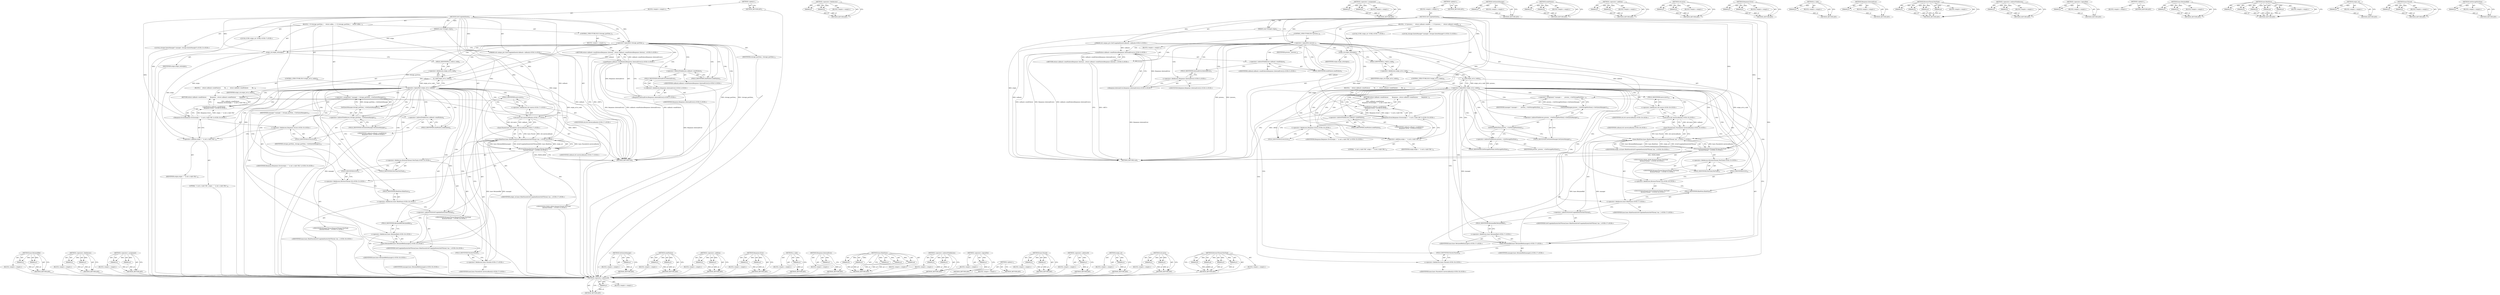 digraph "BrowserThread.PostTask" {
vulnerable_182 [label=<(METHOD,&lt;operator&gt;.addressOf)>];
vulnerable_183 [label=<(PARAM,p1)>];
vulnerable_184 [label=<(BLOCK,&lt;empty&gt;,&lt;empty&gt;)>];
vulnerable_185 [label=<(METHOD_RETURN,ANY)>];
vulnerable_131 [label=<(METHOD,&lt;operator&gt;.fieldAccess)>];
vulnerable_132 [label=<(PARAM,p1)>];
vulnerable_133 [label=<(PARAM,p2)>];
vulnerable_134 [label=<(BLOCK,&lt;empty&gt;,&lt;empty&gt;)>];
vulnerable_135 [label=<(METHOD_RETURN,ANY)>];
vulnerable_154 [label=<(METHOD,&lt;operator&gt;.assignment)>];
vulnerable_155 [label=<(PARAM,p1)>];
vulnerable_156 [label=<(PARAM,p2)>];
vulnerable_157 [label=<(BLOCK,&lt;empty&gt;,&lt;empty&gt;)>];
vulnerable_158 [label=<(METHOD_RETURN,ANY)>];
vulnerable_6 [label=<(METHOD,&lt;global&gt;)<SUB>1</SUB>>];
vulnerable_7 [label=<(BLOCK,&lt;empty&gt;,&lt;empty&gt;)<SUB>1</SUB>>];
vulnerable_8 [label=<(METHOD,GetUsageAndQuota)<SUB>1</SUB>>];
vulnerable_9 [label=<(PARAM,const String&amp; origin)<SUB>2</SUB>>];
vulnerable_10 [label="<(PARAM,std::unique_ptr&lt;GetUsageAndQuotaCallback&gt; callback)<SUB>3</SUB>>"];
vulnerable_11 [label=<(BLOCK,{
  if (!process_)
     return callback-&gt;sendFa...,{
  if (!process_)
     return callback-&gt;sendFa...)<SUB>3</SUB>>];
vulnerable_12 [label=<(CONTROL_STRUCTURE,IF,if (!process_))<SUB>4</SUB>>];
vulnerable_13 [label=<(&lt;operator&gt;.logicalNot,!process_)<SUB>4</SUB>>];
vulnerable_14 [label=<(IDENTIFIER,process_,!process_)<SUB>4</SUB>>];
vulnerable_15 [label=<(BLOCK,&lt;empty&gt;,&lt;empty&gt;)<SUB>5</SUB>>];
vulnerable_16 [label="<(RETURN,return callback-&gt;sendFailure(Response::Internal...,return callback-&gt;sendFailure(Response::Internal...)<SUB>5</SUB>>"];
vulnerable_17 [label="<(sendFailure,callback-&gt;sendFailure(Response::InternalError()))<SUB>5</SUB>>"];
vulnerable_18 [label=<(&lt;operator&gt;.indirectFieldAccess,callback-&gt;sendFailure)<SUB>5</SUB>>];
vulnerable_19 [label="<(IDENTIFIER,callback,callback-&gt;sendFailure(Response::InternalError()))<SUB>5</SUB>>"];
vulnerable_20 [label=<(FIELD_IDENTIFIER,sendFailure,sendFailure)<SUB>5</SUB>>];
vulnerable_21 [label="<(Response.InternalError,Response::InternalError())<SUB>5</SUB>>"];
vulnerable_22 [label="<(&lt;operator&gt;.fieldAccess,Response::InternalError)<SUB>5</SUB>>"];
vulnerable_23 [label="<(IDENTIFIER,Response,Response::InternalError())<SUB>5</SUB>>"];
vulnerable_24 [label=<(FIELD_IDENTIFIER,InternalError,InternalError)<SUB>5</SUB>>];
vulnerable_25 [label="<(LOCAL,GURL origin_url: GURL)<SUB>7</SUB>>"];
vulnerable_26 [label=<(origin_url,origin_url(origin))<SUB>7</SUB>>];
vulnerable_27 [label=<(IDENTIFIER,origin,origin_url(origin))<SUB>7</SUB>>];
vulnerable_28 [label=<(CONTROL_STRUCTURE,IF,if (!origin_url.is_valid()))<SUB>8</SUB>>];
vulnerable_29 [label=<(&lt;operator&gt;.logicalNot,!origin_url.is_valid())<SUB>8</SUB>>];
vulnerable_30 [label=<(is_valid,origin_url.is_valid())<SUB>8</SUB>>];
vulnerable_31 [label=<(&lt;operator&gt;.fieldAccess,origin_url.is_valid)<SUB>8</SUB>>];
vulnerable_32 [label=<(IDENTIFIER,origin_url,origin_url.is_valid())<SUB>8</SUB>>];
vulnerable_33 [label=<(FIELD_IDENTIFIER,is_valid,is_valid)<SUB>8</SUB>>];
vulnerable_34 [label=<(BLOCK,{
    return callback-&gt;sendFailure(
         Re...,{
    return callback-&gt;sendFailure(
         Re...)<SUB>8</SUB>>];
vulnerable_35 [label=<(RETURN,return callback-&gt;sendFailure(
         Response...,return callback-&gt;sendFailure(
         Response...)<SUB>9</SUB>>];
vulnerable_36 [label="<(sendFailure,callback-&gt;sendFailure(
         Response::Error...)<SUB>9</SUB>>"];
vulnerable_37 [label=<(&lt;operator&gt;.indirectFieldAccess,callback-&gt;sendFailure)<SUB>9</SUB>>];
vulnerable_38 [label="<(IDENTIFIER,callback,callback-&gt;sendFailure(
         Response::Error...)<SUB>9</SUB>>"];
vulnerable_39 [label=<(FIELD_IDENTIFIER,sendFailure,sendFailure)<SUB>9</SUB>>];
vulnerable_40 [label="<(Response.Error,Response::Error(origin + &quot; is not a valid URL&quot;))<SUB>10</SUB>>"];
vulnerable_41 [label="<(&lt;operator&gt;.fieldAccess,Response::Error)<SUB>10</SUB>>"];
vulnerable_42 [label="<(IDENTIFIER,Response,Response::Error(origin + &quot; is not a valid URL&quot;))<SUB>10</SUB>>"];
vulnerable_43 [label=<(FIELD_IDENTIFIER,Error,Error)<SUB>10</SUB>>];
vulnerable_44 [label=<(&lt;operator&gt;.addition,origin + &quot; is not a valid URL&quot;)<SUB>10</SUB>>];
vulnerable_45 [label=<(IDENTIFIER,origin,origin + &quot; is not a valid URL&quot;)<SUB>10</SUB>>];
vulnerable_46 [label=<(LITERAL,&quot; is not a valid URL&quot;,origin + &quot; is not a valid URL&quot;)<SUB>10</SUB>>];
vulnerable_47 [label="<(LOCAL,storage.QuotaManager* manager: storage.QuotaManager*)<SUB>13</SUB>>"];
vulnerable_48 [label=<(&lt;operator&gt;.assignment,* manager =
      process_-&gt;GetStoragePartition...)<SUB>13</SUB>>];
vulnerable_49 [label=<(IDENTIFIER,manager,* manager =
      process_-&gt;GetStoragePartition...)<SUB>13</SUB>>];
vulnerable_50 [label=<(GetQuotaManager,process_-&gt;GetStoragePartition()-&gt;GetQuotaManager())<SUB>14</SUB>>];
vulnerable_51 [label=<(&lt;operator&gt;.indirectFieldAccess,process_-&gt;GetStoragePartition()-&gt;GetQuotaManager)<SUB>14</SUB>>];
vulnerable_52 [label=<(GetStoragePartition,process_-&gt;GetStoragePartition())<SUB>14</SUB>>];
vulnerable_53 [label=<(&lt;operator&gt;.indirectFieldAccess,process_-&gt;GetStoragePartition)<SUB>14</SUB>>];
vulnerable_54 [label=<(IDENTIFIER,process_,process_-&gt;GetStoragePartition())<SUB>14</SUB>>];
vulnerable_55 [label=<(FIELD_IDENTIFIER,GetStoragePartition,GetStoragePartition)<SUB>14</SUB>>];
vulnerable_56 [label=<(FIELD_IDENTIFIER,GetQuotaManager,GetQuotaManager)<SUB>14</SUB>>];
vulnerable_57 [label="<(BrowserThread.PostTask,BrowserThread::PostTask(
       BrowserThread::...)<SUB>15</SUB>>"];
vulnerable_58 [label="<(&lt;operator&gt;.fieldAccess,BrowserThread::PostTask)<SUB>15</SUB>>"];
vulnerable_59 [label="<(IDENTIFIER,BrowserThread,BrowserThread::PostTask(
       BrowserThread::...)<SUB>15</SUB>>"];
vulnerable_60 [label=<(FIELD_IDENTIFIER,PostTask,PostTask)<SUB>15</SUB>>];
vulnerable_61 [label="<(&lt;operator&gt;.fieldAccess,BrowserThread::IO)<SUB>16</SUB>>"];
vulnerable_62 [label="<(IDENTIFIER,BrowserThread,BrowserThread::PostTask(
       BrowserThread::...)<SUB>16</SUB>>"];
vulnerable_63 [label=<(FIELD_IDENTIFIER,IO,IO)<SUB>16</SUB>>];
vulnerable_64 [label="<(IDENTIFIER,FROM_HERE,BrowserThread::PostTask(
       BrowserThread::...)<SUB>16</SUB>>"];
vulnerable_65 [label="<(base.BindOnce,base::BindOnce(&amp;GetUsageAndQuotaOnIOThread, bas...)<SUB>17</SUB>>"];
vulnerable_66 [label="<(&lt;operator&gt;.fieldAccess,base::BindOnce)<SUB>17</SUB>>"];
vulnerable_67 [label="<(IDENTIFIER,base,base::BindOnce(&amp;GetUsageAndQuotaOnIOThread, bas...)<SUB>17</SUB>>"];
vulnerable_68 [label=<(FIELD_IDENTIFIER,BindOnce,BindOnce)<SUB>17</SUB>>];
vulnerable_69 [label=<(&lt;operator&gt;.addressOf,&amp;GetUsageAndQuotaOnIOThread)<SUB>17</SUB>>];
vulnerable_70 [label="<(IDENTIFIER,GetUsageAndQuotaOnIOThread,base::BindOnce(&amp;GetUsageAndQuotaOnIOThread, bas...)<SUB>17</SUB>>"];
vulnerable_71 [label="<(base.RetainedRef,base::RetainedRef(manager))<SUB>17</SUB>>"];
vulnerable_72 [label="<(&lt;operator&gt;.fieldAccess,base::RetainedRef)<SUB>17</SUB>>"];
vulnerable_73 [label="<(IDENTIFIER,base,base::RetainedRef(manager))<SUB>17</SUB>>"];
vulnerable_74 [label=<(FIELD_IDENTIFIER,RetainedRef,RetainedRef)<SUB>17</SUB>>];
vulnerable_75 [label="<(IDENTIFIER,manager,base::RetainedRef(manager))<SUB>17</SUB>>"];
vulnerable_76 [label="<(IDENTIFIER,origin_url,base::BindOnce(&amp;GetUsageAndQuotaOnIOThread, bas...)<SUB>18</SUB>>"];
vulnerable_77 [label="<(base.Passed,base::Passed(std::move(callback)))<SUB>18</SUB>>"];
vulnerable_78 [label="<(&lt;operator&gt;.fieldAccess,base::Passed)<SUB>18</SUB>>"];
vulnerable_79 [label="<(IDENTIFIER,base,base::Passed(std::move(callback)))<SUB>18</SUB>>"];
vulnerable_80 [label=<(FIELD_IDENTIFIER,Passed,Passed)<SUB>18</SUB>>];
vulnerable_81 [label="<(std.move,std::move(callback))<SUB>18</SUB>>"];
vulnerable_82 [label="<(&lt;operator&gt;.fieldAccess,std::move)<SUB>18</SUB>>"];
vulnerable_83 [label="<(IDENTIFIER,std,std::move(callback))<SUB>18</SUB>>"];
vulnerable_84 [label=<(FIELD_IDENTIFIER,move,move)<SUB>18</SUB>>];
vulnerable_85 [label="<(IDENTIFIER,callback,std::move(callback))<SUB>18</SUB>>"];
vulnerable_86 [label=<(METHOD_RETURN,void)<SUB>1</SUB>>];
vulnerable_88 [label=<(METHOD_RETURN,ANY)<SUB>1</SUB>>];
vulnerable_159 [label=<(METHOD,GetQuotaManager)>];
vulnerable_160 [label=<(PARAM,p1)>];
vulnerable_161 [label=<(BLOCK,&lt;empty&gt;,&lt;empty&gt;)>];
vulnerable_162 [label=<(METHOD_RETURN,ANY)>];
vulnerable_117 [label=<(METHOD,sendFailure)>];
vulnerable_118 [label=<(PARAM,p1)>];
vulnerable_119 [label=<(PARAM,p2)>];
vulnerable_120 [label=<(BLOCK,&lt;empty&gt;,&lt;empty&gt;)>];
vulnerable_121 [label=<(METHOD_RETURN,ANY)>];
vulnerable_149 [label=<(METHOD,&lt;operator&gt;.addition)>];
vulnerable_150 [label=<(PARAM,p1)>];
vulnerable_151 [label=<(PARAM,p2)>];
vulnerable_152 [label=<(BLOCK,&lt;empty&gt;,&lt;empty&gt;)>];
vulnerable_153 [label=<(METHOD_RETURN,ANY)>];
vulnerable_196 [label=<(METHOD,std.move)>];
vulnerable_197 [label=<(PARAM,p1)>];
vulnerable_198 [label=<(PARAM,p2)>];
vulnerable_199 [label=<(BLOCK,&lt;empty&gt;,&lt;empty&gt;)>];
vulnerable_200 [label=<(METHOD_RETURN,ANY)>];
vulnerable_144 [label=<(METHOD,Response.Error)>];
vulnerable_145 [label=<(PARAM,p1)>];
vulnerable_146 [label=<(PARAM,p2)>];
vulnerable_147 [label=<(BLOCK,&lt;empty&gt;,&lt;empty&gt;)>];
vulnerable_148 [label=<(METHOD_RETURN,ANY)>];
vulnerable_140 [label=<(METHOD,is_valid)>];
vulnerable_141 [label=<(PARAM,p1)>];
vulnerable_142 [label=<(BLOCK,&lt;empty&gt;,&lt;empty&gt;)>];
vulnerable_143 [label=<(METHOD_RETURN,ANY)>];
vulnerable_127 [label=<(METHOD,Response.InternalError)>];
vulnerable_128 [label=<(PARAM,p1)>];
vulnerable_129 [label=<(BLOCK,&lt;empty&gt;,&lt;empty&gt;)>];
vulnerable_130 [label=<(METHOD_RETURN,ANY)>];
vulnerable_167 [label=<(METHOD,BrowserThread.PostTask)>];
vulnerable_168 [label=<(PARAM,p1)>];
vulnerable_169 [label=<(PARAM,p2)>];
vulnerable_170 [label=<(PARAM,p3)>];
vulnerable_171 [label=<(PARAM,p4)>];
vulnerable_172 [label=<(BLOCK,&lt;empty&gt;,&lt;empty&gt;)>];
vulnerable_173 [label=<(METHOD_RETURN,ANY)>];
vulnerable_122 [label=<(METHOD,&lt;operator&gt;.indirectFieldAccess)>];
vulnerable_123 [label=<(PARAM,p1)>];
vulnerable_124 [label=<(PARAM,p2)>];
vulnerable_125 [label=<(BLOCK,&lt;empty&gt;,&lt;empty&gt;)>];
vulnerable_126 [label=<(METHOD_RETURN,ANY)>];
vulnerable_113 [label=<(METHOD,&lt;operator&gt;.logicalNot)>];
vulnerable_114 [label=<(PARAM,p1)>];
vulnerable_115 [label=<(BLOCK,&lt;empty&gt;,&lt;empty&gt;)>];
vulnerable_116 [label=<(METHOD_RETURN,ANY)>];
vulnerable_107 [label=<(METHOD,&lt;global&gt;)<SUB>1</SUB>>];
vulnerable_108 [label=<(BLOCK,&lt;empty&gt;,&lt;empty&gt;)>];
vulnerable_109 [label=<(METHOD_RETURN,ANY)>];
vulnerable_186 [label=<(METHOD,base.RetainedRef)>];
vulnerable_187 [label=<(PARAM,p1)>];
vulnerable_188 [label=<(PARAM,p2)>];
vulnerable_189 [label=<(BLOCK,&lt;empty&gt;,&lt;empty&gt;)>];
vulnerable_190 [label=<(METHOD_RETURN,ANY)>];
vulnerable_174 [label=<(METHOD,base.BindOnce)>];
vulnerable_175 [label=<(PARAM,p1)>];
vulnerable_176 [label=<(PARAM,p2)>];
vulnerable_177 [label=<(PARAM,p3)>];
vulnerable_178 [label=<(PARAM,p4)>];
vulnerable_179 [label=<(PARAM,p5)>];
vulnerable_180 [label=<(BLOCK,&lt;empty&gt;,&lt;empty&gt;)>];
vulnerable_181 [label=<(METHOD_RETURN,ANY)>];
vulnerable_136 [label=<(METHOD,origin_url)>];
vulnerable_137 [label=<(PARAM,p1)>];
vulnerable_138 [label=<(BLOCK,&lt;empty&gt;,&lt;empty&gt;)>];
vulnerable_139 [label=<(METHOD_RETURN,ANY)>];
vulnerable_191 [label=<(METHOD,base.Passed)>];
vulnerable_192 [label=<(PARAM,p1)>];
vulnerable_193 [label=<(PARAM,p2)>];
vulnerable_194 [label=<(BLOCK,&lt;empty&gt;,&lt;empty&gt;)>];
vulnerable_195 [label=<(METHOD_RETURN,ANY)>];
vulnerable_163 [label=<(METHOD,GetStoragePartition)>];
vulnerable_164 [label=<(PARAM,p1)>];
vulnerable_165 [label=<(BLOCK,&lt;empty&gt;,&lt;empty&gt;)>];
vulnerable_166 [label=<(METHOD_RETURN,ANY)>];
fixed_179 [label=<(METHOD,base.RetainedRef)>];
fixed_180 [label=<(PARAM,p1)>];
fixed_181 [label=<(PARAM,p2)>];
fixed_182 [label=<(BLOCK,&lt;empty&gt;,&lt;empty&gt;)>];
fixed_183 [label=<(METHOD_RETURN,ANY)>];
fixed_128 [label=<(METHOD,&lt;operator&gt;.fieldAccess)>];
fixed_129 [label=<(PARAM,p1)>];
fixed_130 [label=<(PARAM,p2)>];
fixed_131 [label=<(BLOCK,&lt;empty&gt;,&lt;empty&gt;)>];
fixed_132 [label=<(METHOD_RETURN,ANY)>];
fixed_151 [label=<(METHOD,&lt;operator&gt;.assignment)>];
fixed_152 [label=<(PARAM,p1)>];
fixed_153 [label=<(PARAM,p2)>];
fixed_154 [label=<(BLOCK,&lt;empty&gt;,&lt;empty&gt;)>];
fixed_155 [label=<(METHOD_RETURN,ANY)>];
fixed_6 [label=<(METHOD,&lt;global&gt;)<SUB>1</SUB>>];
fixed_7 [label=<(BLOCK,&lt;empty&gt;,&lt;empty&gt;)<SUB>1</SUB>>];
fixed_8 [label=<(METHOD,GetUsageAndQuota)<SUB>1</SUB>>];
fixed_9 [label=<(PARAM,const String&amp; origin)<SUB>2</SUB>>];
fixed_10 [label="<(PARAM,std::unique_ptr&lt;GetUsageAndQuotaCallback&gt; callback)<SUB>3</SUB>>"];
fixed_11 [label=<(BLOCK,{
  if (!storage_partition_)
     return callba...,{
  if (!storage_partition_)
     return callba...)<SUB>3</SUB>>];
fixed_12 [label=<(CONTROL_STRUCTURE,IF,if (!storage_partition_))<SUB>4</SUB>>];
fixed_13 [label=<(&lt;operator&gt;.logicalNot,!storage_partition_)<SUB>4</SUB>>];
fixed_14 [label=<(IDENTIFIER,storage_partition_,!storage_partition_)<SUB>4</SUB>>];
fixed_15 [label=<(BLOCK,&lt;empty&gt;,&lt;empty&gt;)<SUB>5</SUB>>];
fixed_16 [label="<(RETURN,return callback-&gt;sendFailure(Response::Internal...,return callback-&gt;sendFailure(Response::Internal...)<SUB>5</SUB>>"];
fixed_17 [label="<(sendFailure,callback-&gt;sendFailure(Response::InternalError()))<SUB>5</SUB>>"];
fixed_18 [label=<(&lt;operator&gt;.indirectFieldAccess,callback-&gt;sendFailure)<SUB>5</SUB>>];
fixed_19 [label="<(IDENTIFIER,callback,callback-&gt;sendFailure(Response::InternalError()))<SUB>5</SUB>>"];
fixed_20 [label=<(FIELD_IDENTIFIER,sendFailure,sendFailure)<SUB>5</SUB>>];
fixed_21 [label="<(Response.InternalError,Response::InternalError())<SUB>5</SUB>>"];
fixed_22 [label="<(&lt;operator&gt;.fieldAccess,Response::InternalError)<SUB>5</SUB>>"];
fixed_23 [label="<(IDENTIFIER,Response,Response::InternalError())<SUB>5</SUB>>"];
fixed_24 [label=<(FIELD_IDENTIFIER,InternalError,InternalError)<SUB>5</SUB>>];
fixed_25 [label="<(LOCAL,GURL origin_url: GURL)<SUB>7</SUB>>"];
fixed_26 [label=<(origin_url,origin_url(origin))<SUB>7</SUB>>];
fixed_27 [label=<(IDENTIFIER,origin,origin_url(origin))<SUB>7</SUB>>];
fixed_28 [label=<(CONTROL_STRUCTURE,IF,if (!origin_url.is_valid()))<SUB>8</SUB>>];
fixed_29 [label=<(&lt;operator&gt;.logicalNot,!origin_url.is_valid())<SUB>8</SUB>>];
fixed_30 [label=<(is_valid,origin_url.is_valid())<SUB>8</SUB>>];
fixed_31 [label=<(&lt;operator&gt;.fieldAccess,origin_url.is_valid)<SUB>8</SUB>>];
fixed_32 [label=<(IDENTIFIER,origin_url,origin_url.is_valid())<SUB>8</SUB>>];
fixed_33 [label=<(FIELD_IDENTIFIER,is_valid,is_valid)<SUB>8</SUB>>];
fixed_34 [label=<(BLOCK,{
    return callback-&gt;sendFailure(
         Re...,{
    return callback-&gt;sendFailure(
         Re...)<SUB>8</SUB>>];
fixed_35 [label=<(RETURN,return callback-&gt;sendFailure(
         Response...,return callback-&gt;sendFailure(
         Response...)<SUB>9</SUB>>];
fixed_36 [label="<(sendFailure,callback-&gt;sendFailure(
         Response::Error...)<SUB>9</SUB>>"];
fixed_37 [label=<(&lt;operator&gt;.indirectFieldAccess,callback-&gt;sendFailure)<SUB>9</SUB>>];
fixed_38 [label="<(IDENTIFIER,callback,callback-&gt;sendFailure(
         Response::Error...)<SUB>9</SUB>>"];
fixed_39 [label=<(FIELD_IDENTIFIER,sendFailure,sendFailure)<SUB>9</SUB>>];
fixed_40 [label="<(Response.Error,Response::Error(origin + &quot; is not a valid URL&quot;))<SUB>10</SUB>>"];
fixed_41 [label="<(&lt;operator&gt;.fieldAccess,Response::Error)<SUB>10</SUB>>"];
fixed_42 [label="<(IDENTIFIER,Response,Response::Error(origin + &quot; is not a valid URL&quot;))<SUB>10</SUB>>"];
fixed_43 [label=<(FIELD_IDENTIFIER,Error,Error)<SUB>10</SUB>>];
fixed_44 [label=<(&lt;operator&gt;.addition,origin + &quot; is not a valid URL&quot;)<SUB>10</SUB>>];
fixed_45 [label=<(IDENTIFIER,origin,origin + &quot; is not a valid URL&quot;)<SUB>10</SUB>>];
fixed_46 [label=<(LITERAL,&quot; is not a valid URL&quot;,origin + &quot; is not a valid URL&quot;)<SUB>10</SUB>>];
fixed_47 [label="<(LOCAL,storage.QuotaManager* manager: storage.QuotaManager*)<SUB>13</SUB>>"];
fixed_48 [label=<(&lt;operator&gt;.assignment,* manager = storage_partition_-&gt;GetQuotaManager())<SUB>13</SUB>>];
fixed_49 [label=<(IDENTIFIER,manager,* manager = storage_partition_-&gt;GetQuotaManager())<SUB>13</SUB>>];
fixed_50 [label=<(GetQuotaManager,storage_partition_-&gt;GetQuotaManager())<SUB>13</SUB>>];
fixed_51 [label=<(&lt;operator&gt;.indirectFieldAccess,storage_partition_-&gt;GetQuotaManager)<SUB>13</SUB>>];
fixed_52 [label=<(IDENTIFIER,storage_partition_,storage_partition_-&gt;GetQuotaManager())<SUB>13</SUB>>];
fixed_53 [label=<(FIELD_IDENTIFIER,GetQuotaManager,GetQuotaManager)<SUB>13</SUB>>];
fixed_54 [label="<(BrowserThread.PostTask,BrowserThread::PostTask(
       BrowserThread::...)<SUB>14</SUB>>"];
fixed_55 [label="<(&lt;operator&gt;.fieldAccess,BrowserThread::PostTask)<SUB>14</SUB>>"];
fixed_56 [label="<(IDENTIFIER,BrowserThread,BrowserThread::PostTask(
       BrowserThread::...)<SUB>14</SUB>>"];
fixed_57 [label=<(FIELD_IDENTIFIER,PostTask,PostTask)<SUB>14</SUB>>];
fixed_58 [label="<(&lt;operator&gt;.fieldAccess,BrowserThread::IO)<SUB>15</SUB>>"];
fixed_59 [label="<(IDENTIFIER,BrowserThread,BrowserThread::PostTask(
       BrowserThread::...)<SUB>15</SUB>>"];
fixed_60 [label=<(FIELD_IDENTIFIER,IO,IO)<SUB>15</SUB>>];
fixed_61 [label="<(IDENTIFIER,FROM_HERE,BrowserThread::PostTask(
       BrowserThread::...)<SUB>15</SUB>>"];
fixed_62 [label="<(base.BindOnce,base::BindOnce(&amp;GetUsageAndQuotaOnIOThread, bas...)<SUB>16</SUB>>"];
fixed_63 [label="<(&lt;operator&gt;.fieldAccess,base::BindOnce)<SUB>16</SUB>>"];
fixed_64 [label="<(IDENTIFIER,base,base::BindOnce(&amp;GetUsageAndQuotaOnIOThread, bas...)<SUB>16</SUB>>"];
fixed_65 [label=<(FIELD_IDENTIFIER,BindOnce,BindOnce)<SUB>16</SUB>>];
fixed_66 [label=<(&lt;operator&gt;.addressOf,&amp;GetUsageAndQuotaOnIOThread)<SUB>16</SUB>>];
fixed_67 [label="<(IDENTIFIER,GetUsageAndQuotaOnIOThread,base::BindOnce(&amp;GetUsageAndQuotaOnIOThread, bas...)<SUB>16</SUB>>"];
fixed_68 [label="<(base.RetainedRef,base::RetainedRef(manager))<SUB>16</SUB>>"];
fixed_69 [label="<(&lt;operator&gt;.fieldAccess,base::RetainedRef)<SUB>16</SUB>>"];
fixed_70 [label="<(IDENTIFIER,base,base::RetainedRef(manager))<SUB>16</SUB>>"];
fixed_71 [label=<(FIELD_IDENTIFIER,RetainedRef,RetainedRef)<SUB>16</SUB>>];
fixed_72 [label="<(IDENTIFIER,manager,base::RetainedRef(manager))<SUB>16</SUB>>"];
fixed_73 [label="<(IDENTIFIER,origin_url,base::BindOnce(&amp;GetUsageAndQuotaOnIOThread, bas...)<SUB>17</SUB>>"];
fixed_74 [label="<(base.Passed,base::Passed(std::move(callback)))<SUB>17</SUB>>"];
fixed_75 [label="<(&lt;operator&gt;.fieldAccess,base::Passed)<SUB>17</SUB>>"];
fixed_76 [label="<(IDENTIFIER,base,base::Passed(std::move(callback)))<SUB>17</SUB>>"];
fixed_77 [label=<(FIELD_IDENTIFIER,Passed,Passed)<SUB>17</SUB>>];
fixed_78 [label="<(std.move,std::move(callback))<SUB>17</SUB>>"];
fixed_79 [label="<(&lt;operator&gt;.fieldAccess,std::move)<SUB>17</SUB>>"];
fixed_80 [label="<(IDENTIFIER,std,std::move(callback))<SUB>17</SUB>>"];
fixed_81 [label=<(FIELD_IDENTIFIER,move,move)<SUB>17</SUB>>];
fixed_82 [label="<(IDENTIFIER,callback,std::move(callback))<SUB>17</SUB>>"];
fixed_83 [label=<(METHOD_RETURN,void)<SUB>1</SUB>>];
fixed_85 [label=<(METHOD_RETURN,ANY)<SUB>1</SUB>>];
fixed_156 [label=<(METHOD,GetQuotaManager)>];
fixed_157 [label=<(PARAM,p1)>];
fixed_158 [label=<(BLOCK,&lt;empty&gt;,&lt;empty&gt;)>];
fixed_159 [label=<(METHOD_RETURN,ANY)>];
fixed_114 [label=<(METHOD,sendFailure)>];
fixed_115 [label=<(PARAM,p1)>];
fixed_116 [label=<(PARAM,p2)>];
fixed_117 [label=<(BLOCK,&lt;empty&gt;,&lt;empty&gt;)>];
fixed_118 [label=<(METHOD_RETURN,ANY)>];
fixed_146 [label=<(METHOD,&lt;operator&gt;.addition)>];
fixed_147 [label=<(PARAM,p1)>];
fixed_148 [label=<(PARAM,p2)>];
fixed_149 [label=<(BLOCK,&lt;empty&gt;,&lt;empty&gt;)>];
fixed_150 [label=<(METHOD_RETURN,ANY)>];
fixed_141 [label=<(METHOD,Response.Error)>];
fixed_142 [label=<(PARAM,p1)>];
fixed_143 [label=<(PARAM,p2)>];
fixed_144 [label=<(BLOCK,&lt;empty&gt;,&lt;empty&gt;)>];
fixed_145 [label=<(METHOD_RETURN,ANY)>];
fixed_137 [label=<(METHOD,is_valid)>];
fixed_138 [label=<(PARAM,p1)>];
fixed_139 [label=<(BLOCK,&lt;empty&gt;,&lt;empty&gt;)>];
fixed_140 [label=<(METHOD_RETURN,ANY)>];
fixed_124 [label=<(METHOD,Response.InternalError)>];
fixed_125 [label=<(PARAM,p1)>];
fixed_126 [label=<(BLOCK,&lt;empty&gt;,&lt;empty&gt;)>];
fixed_127 [label=<(METHOD_RETURN,ANY)>];
fixed_167 [label=<(METHOD,base.BindOnce)>];
fixed_168 [label=<(PARAM,p1)>];
fixed_169 [label=<(PARAM,p2)>];
fixed_170 [label=<(PARAM,p3)>];
fixed_171 [label=<(PARAM,p4)>];
fixed_172 [label=<(PARAM,p5)>];
fixed_173 [label=<(BLOCK,&lt;empty&gt;,&lt;empty&gt;)>];
fixed_174 [label=<(METHOD_RETURN,ANY)>];
fixed_119 [label=<(METHOD,&lt;operator&gt;.indirectFieldAccess)>];
fixed_120 [label=<(PARAM,p1)>];
fixed_121 [label=<(PARAM,p2)>];
fixed_122 [label=<(BLOCK,&lt;empty&gt;,&lt;empty&gt;)>];
fixed_123 [label=<(METHOD_RETURN,ANY)>];
fixed_110 [label=<(METHOD,&lt;operator&gt;.logicalNot)>];
fixed_111 [label=<(PARAM,p1)>];
fixed_112 [label=<(BLOCK,&lt;empty&gt;,&lt;empty&gt;)>];
fixed_113 [label=<(METHOD_RETURN,ANY)>];
fixed_104 [label=<(METHOD,&lt;global&gt;)<SUB>1</SUB>>];
fixed_105 [label=<(BLOCK,&lt;empty&gt;,&lt;empty&gt;)>];
fixed_106 [label=<(METHOD_RETURN,ANY)>];
fixed_184 [label=<(METHOD,base.Passed)>];
fixed_185 [label=<(PARAM,p1)>];
fixed_186 [label=<(PARAM,p2)>];
fixed_187 [label=<(BLOCK,&lt;empty&gt;,&lt;empty&gt;)>];
fixed_188 [label=<(METHOD_RETURN,ANY)>];
fixed_175 [label=<(METHOD,&lt;operator&gt;.addressOf)>];
fixed_176 [label=<(PARAM,p1)>];
fixed_177 [label=<(BLOCK,&lt;empty&gt;,&lt;empty&gt;)>];
fixed_178 [label=<(METHOD_RETURN,ANY)>];
fixed_133 [label=<(METHOD,origin_url)>];
fixed_134 [label=<(PARAM,p1)>];
fixed_135 [label=<(BLOCK,&lt;empty&gt;,&lt;empty&gt;)>];
fixed_136 [label=<(METHOD_RETURN,ANY)>];
fixed_189 [label=<(METHOD,std.move)>];
fixed_190 [label=<(PARAM,p1)>];
fixed_191 [label=<(PARAM,p2)>];
fixed_192 [label=<(BLOCK,&lt;empty&gt;,&lt;empty&gt;)>];
fixed_193 [label=<(METHOD_RETURN,ANY)>];
fixed_160 [label=<(METHOD,BrowserThread.PostTask)>];
fixed_161 [label=<(PARAM,p1)>];
fixed_162 [label=<(PARAM,p2)>];
fixed_163 [label=<(PARAM,p3)>];
fixed_164 [label=<(PARAM,p4)>];
fixed_165 [label=<(BLOCK,&lt;empty&gt;,&lt;empty&gt;)>];
fixed_166 [label=<(METHOD_RETURN,ANY)>];
vulnerable_182 -> vulnerable_183  [key=0, label="AST: "];
vulnerable_182 -> vulnerable_183  [key=1, label="DDG: "];
vulnerable_182 -> vulnerable_184  [key=0, label="AST: "];
vulnerable_182 -> vulnerable_185  [key=0, label="AST: "];
vulnerable_182 -> vulnerable_185  [key=1, label="CFG: "];
vulnerable_183 -> vulnerable_185  [key=0, label="DDG: p1"];
vulnerable_131 -> vulnerable_132  [key=0, label="AST: "];
vulnerable_131 -> vulnerable_132  [key=1, label="DDG: "];
vulnerable_131 -> vulnerable_134  [key=0, label="AST: "];
vulnerable_131 -> vulnerable_133  [key=0, label="AST: "];
vulnerable_131 -> vulnerable_133  [key=1, label="DDG: "];
vulnerable_131 -> vulnerable_135  [key=0, label="AST: "];
vulnerable_131 -> vulnerable_135  [key=1, label="CFG: "];
vulnerable_132 -> vulnerable_135  [key=0, label="DDG: p1"];
vulnerable_133 -> vulnerable_135  [key=0, label="DDG: p2"];
vulnerable_154 -> vulnerable_155  [key=0, label="AST: "];
vulnerable_154 -> vulnerable_155  [key=1, label="DDG: "];
vulnerable_154 -> vulnerable_157  [key=0, label="AST: "];
vulnerable_154 -> vulnerable_156  [key=0, label="AST: "];
vulnerable_154 -> vulnerable_156  [key=1, label="DDG: "];
vulnerable_154 -> vulnerable_158  [key=0, label="AST: "];
vulnerable_154 -> vulnerable_158  [key=1, label="CFG: "];
vulnerable_155 -> vulnerable_158  [key=0, label="DDG: p1"];
vulnerable_156 -> vulnerable_158  [key=0, label="DDG: p2"];
vulnerable_6 -> vulnerable_7  [key=0, label="AST: "];
vulnerable_6 -> vulnerable_88  [key=0, label="AST: "];
vulnerable_6 -> vulnerable_88  [key=1, label="CFG: "];
vulnerable_7 -> vulnerable_8  [key=0, label="AST: "];
vulnerable_8 -> vulnerable_9  [key=0, label="AST: "];
vulnerable_8 -> vulnerable_9  [key=1, label="DDG: "];
vulnerable_8 -> vulnerable_10  [key=0, label="AST: "];
vulnerable_8 -> vulnerable_10  [key=1, label="DDG: "];
vulnerable_8 -> vulnerable_11  [key=0, label="AST: "];
vulnerable_8 -> vulnerable_86  [key=0, label="AST: "];
vulnerable_8 -> vulnerable_13  [key=0, label="CFG: "];
vulnerable_8 -> vulnerable_13  [key=1, label="DDG: "];
vulnerable_8 -> vulnerable_26  [key=0, label="DDG: "];
vulnerable_8 -> vulnerable_57  [key=0, label="DDG: "];
vulnerable_8 -> vulnerable_65  [key=0, label="DDG: "];
vulnerable_8 -> vulnerable_71  [key=0, label="DDG: "];
vulnerable_8 -> vulnerable_81  [key=0, label="DDG: "];
vulnerable_8 -> vulnerable_40  [key=0, label="DDG: "];
vulnerable_8 -> vulnerable_44  [key=0, label="DDG: "];
vulnerable_9 -> vulnerable_86  [key=0, label="DDG: origin"];
vulnerable_9 -> vulnerable_26  [key=0, label="DDG: origin"];
vulnerable_10 -> vulnerable_86  [key=0, label="DDG: callback"];
vulnerable_10 -> vulnerable_17  [key=0, label="DDG: callback"];
vulnerable_10 -> vulnerable_36  [key=0, label="DDG: callback"];
vulnerable_10 -> vulnerable_81  [key=0, label="DDG: callback"];
vulnerable_11 -> vulnerable_12  [key=0, label="AST: "];
vulnerable_11 -> vulnerable_25  [key=0, label="AST: "];
vulnerable_11 -> vulnerable_26  [key=0, label="AST: "];
vulnerable_11 -> vulnerable_28  [key=0, label="AST: "];
vulnerable_11 -> vulnerable_47  [key=0, label="AST: "];
vulnerable_11 -> vulnerable_48  [key=0, label="AST: "];
vulnerable_11 -> vulnerable_57  [key=0, label="AST: "];
vulnerable_12 -> vulnerable_13  [key=0, label="AST: "];
vulnerable_12 -> vulnerable_15  [key=0, label="AST: "];
vulnerable_13 -> vulnerable_14  [key=0, label="AST: "];
vulnerable_13 -> vulnerable_20  [key=0, label="CFG: "];
vulnerable_13 -> vulnerable_20  [key=1, label="CDG: "];
vulnerable_13 -> vulnerable_26  [key=0, label="CFG: "];
vulnerable_13 -> vulnerable_26  [key=1, label="CDG: "];
vulnerable_13 -> vulnerable_86  [key=0, label="DDG: process_"];
vulnerable_13 -> vulnerable_86  [key=1, label="DDG: !process_"];
vulnerable_13 -> vulnerable_52  [key=0, label="DDG: process_"];
vulnerable_13 -> vulnerable_17  [key=0, label="CDG: "];
vulnerable_13 -> vulnerable_30  [key=0, label="CDG: "];
vulnerable_13 -> vulnerable_21  [key=0, label="CDG: "];
vulnerable_13 -> vulnerable_22  [key=0, label="CDG: "];
vulnerable_13 -> vulnerable_29  [key=0, label="CDG: "];
vulnerable_13 -> vulnerable_18  [key=0, label="CDG: "];
vulnerable_13 -> vulnerable_24  [key=0, label="CDG: "];
vulnerable_13 -> vulnerable_16  [key=0, label="CDG: "];
vulnerable_13 -> vulnerable_33  [key=0, label="CDG: "];
vulnerable_13 -> vulnerable_31  [key=0, label="CDG: "];
vulnerable_15 -> vulnerable_16  [key=0, label="AST: "];
vulnerable_16 -> vulnerable_17  [key=0, label="AST: "];
vulnerable_16 -> vulnerable_86  [key=0, label="CFG: "];
vulnerable_16 -> vulnerable_86  [key=1, label="DDG: &lt;RET&gt;"];
vulnerable_17 -> vulnerable_18  [key=0, label="AST: "];
vulnerable_17 -> vulnerable_21  [key=0, label="AST: "];
vulnerable_17 -> vulnerable_16  [key=0, label="CFG: "];
vulnerable_17 -> vulnerable_16  [key=1, label="DDG: callback-&gt;sendFailure(Response::InternalError())"];
vulnerable_17 -> vulnerable_86  [key=0, label="DDG: callback-&gt;sendFailure"];
vulnerable_17 -> vulnerable_86  [key=1, label="DDG: Response::InternalError()"];
vulnerable_17 -> vulnerable_86  [key=2, label="DDG: callback-&gt;sendFailure(Response::InternalError())"];
vulnerable_18 -> vulnerable_19  [key=0, label="AST: "];
vulnerable_18 -> vulnerable_20  [key=0, label="AST: "];
vulnerable_18 -> vulnerable_24  [key=0, label="CFG: "];
vulnerable_20 -> vulnerable_18  [key=0, label="CFG: "];
vulnerable_21 -> vulnerable_22  [key=0, label="AST: "];
vulnerable_21 -> vulnerable_17  [key=0, label="CFG: "];
vulnerable_21 -> vulnerable_17  [key=1, label="DDG: Response::InternalError"];
vulnerable_21 -> vulnerable_86  [key=0, label="DDG: Response::InternalError"];
vulnerable_22 -> vulnerable_23  [key=0, label="AST: "];
vulnerable_22 -> vulnerable_24  [key=0, label="AST: "];
vulnerable_22 -> vulnerable_21  [key=0, label="CFG: "];
vulnerable_24 -> vulnerable_22  [key=0, label="CFG: "];
vulnerable_26 -> vulnerable_27  [key=0, label="AST: "];
vulnerable_26 -> vulnerable_33  [key=0, label="CFG: "];
vulnerable_26 -> vulnerable_40  [key=0, label="DDG: origin"];
vulnerable_26 -> vulnerable_44  [key=0, label="DDG: origin"];
vulnerable_28 -> vulnerable_29  [key=0, label="AST: "];
vulnerable_28 -> vulnerable_34  [key=0, label="AST: "];
vulnerable_29 -> vulnerable_30  [key=0, label="AST: "];
vulnerable_29 -> vulnerable_39  [key=0, label="CFG: "];
vulnerable_29 -> vulnerable_39  [key=1, label="CDG: "];
vulnerable_29 -> vulnerable_55  [key=0, label="CFG: "];
vulnerable_29 -> vulnerable_55  [key=1, label="CDG: "];
vulnerable_29 -> vulnerable_48  [key=0, label="CDG: "];
vulnerable_29 -> vulnerable_68  [key=0, label="CDG: "];
vulnerable_29 -> vulnerable_60  [key=0, label="CDG: "];
vulnerable_29 -> vulnerable_77  [key=0, label="CDG: "];
vulnerable_29 -> vulnerable_51  [key=0, label="CDG: "];
vulnerable_29 -> vulnerable_57  [key=0, label="CDG: "];
vulnerable_29 -> vulnerable_66  [key=0, label="CDG: "];
vulnerable_29 -> vulnerable_52  [key=0, label="CDG: "];
vulnerable_29 -> vulnerable_37  [key=0, label="CDG: "];
vulnerable_29 -> vulnerable_81  [key=0, label="CDG: "];
vulnerable_29 -> vulnerable_84  [key=0, label="CDG: "];
vulnerable_29 -> vulnerable_72  [key=0, label="CDG: "];
vulnerable_29 -> vulnerable_56  [key=0, label="CDG: "];
vulnerable_29 -> vulnerable_69  [key=0, label="CDG: "];
vulnerable_29 -> vulnerable_74  [key=0, label="CDG: "];
vulnerable_29 -> vulnerable_40  [key=0, label="CDG: "];
vulnerable_29 -> vulnerable_65  [key=0, label="CDG: "];
vulnerable_29 -> vulnerable_50  [key=0, label="CDG: "];
vulnerable_29 -> vulnerable_44  [key=0, label="CDG: "];
vulnerable_29 -> vulnerable_35  [key=0, label="CDG: "];
vulnerable_29 -> vulnerable_82  [key=0, label="CDG: "];
vulnerable_29 -> vulnerable_43  [key=0, label="CDG: "];
vulnerable_29 -> vulnerable_80  [key=0, label="CDG: "];
vulnerable_29 -> vulnerable_58  [key=0, label="CDG: "];
vulnerable_29 -> vulnerable_61  [key=0, label="CDG: "];
vulnerable_29 -> vulnerable_71  [key=0, label="CDG: "];
vulnerable_29 -> vulnerable_36  [key=0, label="CDG: "];
vulnerable_29 -> vulnerable_53  [key=0, label="CDG: "];
vulnerable_29 -> vulnerable_41  [key=0, label="CDG: "];
vulnerable_29 -> vulnerable_63  [key=0, label="CDG: "];
vulnerable_29 -> vulnerable_78  [key=0, label="CDG: "];
vulnerable_30 -> vulnerable_31  [key=0, label="AST: "];
vulnerable_30 -> vulnerable_29  [key=0, label="CFG: "];
vulnerable_30 -> vulnerable_29  [key=1, label="DDG: origin_url.is_valid"];
vulnerable_30 -> vulnerable_65  [key=0, label="DDG: origin_url.is_valid"];
vulnerable_31 -> vulnerable_32  [key=0, label="AST: "];
vulnerable_31 -> vulnerable_33  [key=0, label="AST: "];
vulnerable_31 -> vulnerable_30  [key=0, label="CFG: "];
vulnerable_33 -> vulnerable_31  [key=0, label="CFG: "];
vulnerable_34 -> vulnerable_35  [key=0, label="AST: "];
vulnerable_35 -> vulnerable_36  [key=0, label="AST: "];
vulnerable_35 -> vulnerable_86  [key=0, label="CFG: "];
vulnerable_35 -> vulnerable_86  [key=1, label="DDG: &lt;RET&gt;"];
vulnerable_36 -> vulnerable_37  [key=0, label="AST: "];
vulnerable_36 -> vulnerable_40  [key=0, label="AST: "];
vulnerable_36 -> vulnerable_35  [key=0, label="CFG: "];
vulnerable_36 -> vulnerable_35  [key=1, label="DDG: callback-&gt;sendFailure(
         Response::Error(origin + &quot; is not a valid URL&quot;))"];
vulnerable_37 -> vulnerable_38  [key=0, label="AST: "];
vulnerable_37 -> vulnerable_39  [key=0, label="AST: "];
vulnerable_37 -> vulnerable_43  [key=0, label="CFG: "];
vulnerable_39 -> vulnerable_37  [key=0, label="CFG: "];
vulnerable_40 -> vulnerable_41  [key=0, label="AST: "];
vulnerable_40 -> vulnerable_44  [key=0, label="AST: "];
vulnerable_40 -> vulnerable_36  [key=0, label="CFG: "];
vulnerable_40 -> vulnerable_36  [key=1, label="DDG: Response::Error"];
vulnerable_40 -> vulnerable_36  [key=2, label="DDG: origin + &quot; is not a valid URL&quot;"];
vulnerable_41 -> vulnerable_42  [key=0, label="AST: "];
vulnerable_41 -> vulnerable_43  [key=0, label="AST: "];
vulnerable_41 -> vulnerable_44  [key=0, label="CFG: "];
vulnerable_43 -> vulnerable_41  [key=0, label="CFG: "];
vulnerable_44 -> vulnerable_45  [key=0, label="AST: "];
vulnerable_44 -> vulnerable_46  [key=0, label="AST: "];
vulnerable_44 -> vulnerable_40  [key=0, label="CFG: "];
vulnerable_48 -> vulnerable_49  [key=0, label="AST: "];
vulnerable_48 -> vulnerable_50  [key=0, label="AST: "];
vulnerable_48 -> vulnerable_60  [key=0, label="CFG: "];
vulnerable_48 -> vulnerable_71  [key=0, label="DDG: manager"];
vulnerable_50 -> vulnerable_51  [key=0, label="AST: "];
vulnerable_50 -> vulnerable_48  [key=0, label="CFG: "];
vulnerable_50 -> vulnerable_48  [key=1, label="DDG: process_-&gt;GetStoragePartition()-&gt;GetQuotaManager"];
vulnerable_51 -> vulnerable_52  [key=0, label="AST: "];
vulnerable_51 -> vulnerable_56  [key=0, label="AST: "];
vulnerable_51 -> vulnerable_50  [key=0, label="CFG: "];
vulnerable_52 -> vulnerable_53  [key=0, label="AST: "];
vulnerable_52 -> vulnerable_56  [key=0, label="CFG: "];
vulnerable_53 -> vulnerable_54  [key=0, label="AST: "];
vulnerable_53 -> vulnerable_55  [key=0, label="AST: "];
vulnerable_53 -> vulnerable_52  [key=0, label="CFG: "];
vulnerable_55 -> vulnerable_53  [key=0, label="CFG: "];
vulnerable_56 -> vulnerable_51  [key=0, label="CFG: "];
vulnerable_57 -> vulnerable_58  [key=0, label="AST: "];
vulnerable_57 -> vulnerable_61  [key=0, label="AST: "];
vulnerable_57 -> vulnerable_64  [key=0, label="AST: "];
vulnerable_57 -> vulnerable_65  [key=0, label="AST: "];
vulnerable_57 -> vulnerable_86  [key=0, label="CFG: "];
vulnerable_57 -> vulnerable_86  [key=1, label="DDG: FROM_HERE"];
vulnerable_58 -> vulnerable_59  [key=0, label="AST: "];
vulnerable_58 -> vulnerable_60  [key=0, label="AST: "];
vulnerable_58 -> vulnerable_63  [key=0, label="CFG: "];
vulnerable_60 -> vulnerable_58  [key=0, label="CFG: "];
vulnerable_61 -> vulnerable_62  [key=0, label="AST: "];
vulnerable_61 -> vulnerable_63  [key=0, label="AST: "];
vulnerable_61 -> vulnerable_68  [key=0, label="CFG: "];
vulnerable_63 -> vulnerable_61  [key=0, label="CFG: "];
vulnerable_65 -> vulnerable_66  [key=0, label="AST: "];
vulnerable_65 -> vulnerable_69  [key=0, label="AST: "];
vulnerable_65 -> vulnerable_71  [key=0, label="AST: "];
vulnerable_65 -> vulnerable_76  [key=0, label="AST: "];
vulnerable_65 -> vulnerable_77  [key=0, label="AST: "];
vulnerable_65 -> vulnerable_57  [key=0, label="CFG: "];
vulnerable_65 -> vulnerable_57  [key=1, label="DDG: base::Passed(std::move(callback))"];
vulnerable_65 -> vulnerable_57  [key=2, label="DDG: base::RetainedRef(manager)"];
vulnerable_65 -> vulnerable_57  [key=3, label="DDG: base::BindOnce"];
vulnerable_65 -> vulnerable_57  [key=4, label="DDG: origin_url"];
vulnerable_65 -> vulnerable_57  [key=5, label="DDG: &amp;GetUsageAndQuotaOnIOThread"];
vulnerable_66 -> vulnerable_67  [key=0, label="AST: "];
vulnerable_66 -> vulnerable_68  [key=0, label="AST: "];
vulnerable_66 -> vulnerable_69  [key=0, label="CFG: "];
vulnerable_68 -> vulnerable_66  [key=0, label="CFG: "];
vulnerable_69 -> vulnerable_70  [key=0, label="AST: "];
vulnerable_69 -> vulnerable_74  [key=0, label="CFG: "];
vulnerable_71 -> vulnerable_72  [key=0, label="AST: "];
vulnerable_71 -> vulnerable_75  [key=0, label="AST: "];
vulnerable_71 -> vulnerable_80  [key=0, label="CFG: "];
vulnerable_71 -> vulnerable_65  [key=0, label="DDG: base::RetainedRef"];
vulnerable_71 -> vulnerable_65  [key=1, label="DDG: manager"];
vulnerable_72 -> vulnerable_73  [key=0, label="AST: "];
vulnerable_72 -> vulnerable_74  [key=0, label="AST: "];
vulnerable_72 -> vulnerable_71  [key=0, label="CFG: "];
vulnerable_74 -> vulnerable_72  [key=0, label="CFG: "];
vulnerable_77 -> vulnerable_78  [key=0, label="AST: "];
vulnerable_77 -> vulnerable_81  [key=0, label="AST: "];
vulnerable_77 -> vulnerable_65  [key=0, label="CFG: "];
vulnerable_77 -> vulnerable_65  [key=1, label="DDG: base::Passed"];
vulnerable_77 -> vulnerable_65  [key=2, label="DDG: std::move(callback)"];
vulnerable_78 -> vulnerable_79  [key=0, label="AST: "];
vulnerable_78 -> vulnerable_80  [key=0, label="AST: "];
vulnerable_78 -> vulnerable_84  [key=0, label="CFG: "];
vulnerable_80 -> vulnerable_78  [key=0, label="CFG: "];
vulnerable_81 -> vulnerable_82  [key=0, label="AST: "];
vulnerable_81 -> vulnerable_85  [key=0, label="AST: "];
vulnerable_81 -> vulnerable_77  [key=0, label="CFG: "];
vulnerable_81 -> vulnerable_77  [key=1, label="DDG: std::move"];
vulnerable_81 -> vulnerable_77  [key=2, label="DDG: callback"];
vulnerable_82 -> vulnerable_83  [key=0, label="AST: "];
vulnerable_82 -> vulnerable_84  [key=0, label="AST: "];
vulnerable_82 -> vulnerable_81  [key=0, label="CFG: "];
vulnerable_84 -> vulnerable_82  [key=0, label="CFG: "];
vulnerable_159 -> vulnerable_160  [key=0, label="AST: "];
vulnerable_159 -> vulnerable_160  [key=1, label="DDG: "];
vulnerable_159 -> vulnerable_161  [key=0, label="AST: "];
vulnerable_159 -> vulnerable_162  [key=0, label="AST: "];
vulnerable_159 -> vulnerable_162  [key=1, label="CFG: "];
vulnerable_160 -> vulnerable_162  [key=0, label="DDG: p1"];
vulnerable_117 -> vulnerable_118  [key=0, label="AST: "];
vulnerable_117 -> vulnerable_118  [key=1, label="DDG: "];
vulnerable_117 -> vulnerable_120  [key=0, label="AST: "];
vulnerable_117 -> vulnerable_119  [key=0, label="AST: "];
vulnerable_117 -> vulnerable_119  [key=1, label="DDG: "];
vulnerable_117 -> vulnerable_121  [key=0, label="AST: "];
vulnerable_117 -> vulnerable_121  [key=1, label="CFG: "];
vulnerable_118 -> vulnerable_121  [key=0, label="DDG: p1"];
vulnerable_119 -> vulnerable_121  [key=0, label="DDG: p2"];
vulnerable_149 -> vulnerable_150  [key=0, label="AST: "];
vulnerable_149 -> vulnerable_150  [key=1, label="DDG: "];
vulnerable_149 -> vulnerable_152  [key=0, label="AST: "];
vulnerable_149 -> vulnerable_151  [key=0, label="AST: "];
vulnerable_149 -> vulnerable_151  [key=1, label="DDG: "];
vulnerable_149 -> vulnerable_153  [key=0, label="AST: "];
vulnerable_149 -> vulnerable_153  [key=1, label="CFG: "];
vulnerable_150 -> vulnerable_153  [key=0, label="DDG: p1"];
vulnerable_151 -> vulnerable_153  [key=0, label="DDG: p2"];
vulnerable_196 -> vulnerable_197  [key=0, label="AST: "];
vulnerable_196 -> vulnerable_197  [key=1, label="DDG: "];
vulnerable_196 -> vulnerable_199  [key=0, label="AST: "];
vulnerable_196 -> vulnerable_198  [key=0, label="AST: "];
vulnerable_196 -> vulnerable_198  [key=1, label="DDG: "];
vulnerable_196 -> vulnerable_200  [key=0, label="AST: "];
vulnerable_196 -> vulnerable_200  [key=1, label="CFG: "];
vulnerable_197 -> vulnerable_200  [key=0, label="DDG: p1"];
vulnerable_198 -> vulnerable_200  [key=0, label="DDG: p2"];
vulnerable_144 -> vulnerable_145  [key=0, label="AST: "];
vulnerable_144 -> vulnerable_145  [key=1, label="DDG: "];
vulnerable_144 -> vulnerable_147  [key=0, label="AST: "];
vulnerable_144 -> vulnerable_146  [key=0, label="AST: "];
vulnerable_144 -> vulnerable_146  [key=1, label="DDG: "];
vulnerable_144 -> vulnerable_148  [key=0, label="AST: "];
vulnerable_144 -> vulnerable_148  [key=1, label="CFG: "];
vulnerable_145 -> vulnerable_148  [key=0, label="DDG: p1"];
vulnerable_146 -> vulnerable_148  [key=0, label="DDG: p2"];
vulnerable_140 -> vulnerable_141  [key=0, label="AST: "];
vulnerable_140 -> vulnerable_141  [key=1, label="DDG: "];
vulnerable_140 -> vulnerable_142  [key=0, label="AST: "];
vulnerable_140 -> vulnerable_143  [key=0, label="AST: "];
vulnerable_140 -> vulnerable_143  [key=1, label="CFG: "];
vulnerable_141 -> vulnerable_143  [key=0, label="DDG: p1"];
vulnerable_127 -> vulnerable_128  [key=0, label="AST: "];
vulnerable_127 -> vulnerable_128  [key=1, label="DDG: "];
vulnerable_127 -> vulnerable_129  [key=0, label="AST: "];
vulnerable_127 -> vulnerable_130  [key=0, label="AST: "];
vulnerable_127 -> vulnerable_130  [key=1, label="CFG: "];
vulnerable_128 -> vulnerable_130  [key=0, label="DDG: p1"];
vulnerable_167 -> vulnerable_168  [key=0, label="AST: "];
vulnerable_167 -> vulnerable_168  [key=1, label="DDG: "];
vulnerable_167 -> vulnerable_172  [key=0, label="AST: "];
vulnerable_167 -> vulnerable_169  [key=0, label="AST: "];
vulnerable_167 -> vulnerable_169  [key=1, label="DDG: "];
vulnerable_167 -> vulnerable_173  [key=0, label="AST: "];
vulnerable_167 -> vulnerable_173  [key=1, label="CFG: "];
vulnerable_167 -> vulnerable_170  [key=0, label="AST: "];
vulnerable_167 -> vulnerable_170  [key=1, label="DDG: "];
vulnerable_167 -> vulnerable_171  [key=0, label="AST: "];
vulnerable_167 -> vulnerable_171  [key=1, label="DDG: "];
vulnerable_168 -> vulnerable_173  [key=0, label="DDG: p1"];
vulnerable_169 -> vulnerable_173  [key=0, label="DDG: p2"];
vulnerable_170 -> vulnerable_173  [key=0, label="DDG: p3"];
vulnerable_171 -> vulnerable_173  [key=0, label="DDG: p4"];
vulnerable_122 -> vulnerable_123  [key=0, label="AST: "];
vulnerable_122 -> vulnerable_123  [key=1, label="DDG: "];
vulnerable_122 -> vulnerable_125  [key=0, label="AST: "];
vulnerable_122 -> vulnerable_124  [key=0, label="AST: "];
vulnerable_122 -> vulnerable_124  [key=1, label="DDG: "];
vulnerable_122 -> vulnerable_126  [key=0, label="AST: "];
vulnerable_122 -> vulnerable_126  [key=1, label="CFG: "];
vulnerable_123 -> vulnerable_126  [key=0, label="DDG: p1"];
vulnerable_124 -> vulnerable_126  [key=0, label="DDG: p2"];
vulnerable_113 -> vulnerable_114  [key=0, label="AST: "];
vulnerable_113 -> vulnerable_114  [key=1, label="DDG: "];
vulnerable_113 -> vulnerable_115  [key=0, label="AST: "];
vulnerable_113 -> vulnerable_116  [key=0, label="AST: "];
vulnerable_113 -> vulnerable_116  [key=1, label="CFG: "];
vulnerable_114 -> vulnerable_116  [key=0, label="DDG: p1"];
vulnerable_107 -> vulnerable_108  [key=0, label="AST: "];
vulnerable_107 -> vulnerable_109  [key=0, label="AST: "];
vulnerable_107 -> vulnerable_109  [key=1, label="CFG: "];
vulnerable_186 -> vulnerable_187  [key=0, label="AST: "];
vulnerable_186 -> vulnerable_187  [key=1, label="DDG: "];
vulnerable_186 -> vulnerable_189  [key=0, label="AST: "];
vulnerable_186 -> vulnerable_188  [key=0, label="AST: "];
vulnerable_186 -> vulnerable_188  [key=1, label="DDG: "];
vulnerable_186 -> vulnerable_190  [key=0, label="AST: "];
vulnerable_186 -> vulnerable_190  [key=1, label="CFG: "];
vulnerable_187 -> vulnerable_190  [key=0, label="DDG: p1"];
vulnerable_188 -> vulnerable_190  [key=0, label="DDG: p2"];
vulnerable_174 -> vulnerable_175  [key=0, label="AST: "];
vulnerable_174 -> vulnerable_175  [key=1, label="DDG: "];
vulnerable_174 -> vulnerable_180  [key=0, label="AST: "];
vulnerable_174 -> vulnerable_176  [key=0, label="AST: "];
vulnerable_174 -> vulnerable_176  [key=1, label="DDG: "];
vulnerable_174 -> vulnerable_181  [key=0, label="AST: "];
vulnerable_174 -> vulnerable_181  [key=1, label="CFG: "];
vulnerable_174 -> vulnerable_177  [key=0, label="AST: "];
vulnerable_174 -> vulnerable_177  [key=1, label="DDG: "];
vulnerable_174 -> vulnerable_178  [key=0, label="AST: "];
vulnerable_174 -> vulnerable_178  [key=1, label="DDG: "];
vulnerable_174 -> vulnerable_179  [key=0, label="AST: "];
vulnerable_174 -> vulnerable_179  [key=1, label="DDG: "];
vulnerable_175 -> vulnerable_181  [key=0, label="DDG: p1"];
vulnerable_176 -> vulnerable_181  [key=0, label="DDG: p2"];
vulnerable_177 -> vulnerable_181  [key=0, label="DDG: p3"];
vulnerable_178 -> vulnerable_181  [key=0, label="DDG: p4"];
vulnerable_179 -> vulnerable_181  [key=0, label="DDG: p5"];
vulnerable_136 -> vulnerable_137  [key=0, label="AST: "];
vulnerable_136 -> vulnerable_137  [key=1, label="DDG: "];
vulnerable_136 -> vulnerable_138  [key=0, label="AST: "];
vulnerable_136 -> vulnerable_139  [key=0, label="AST: "];
vulnerable_136 -> vulnerable_139  [key=1, label="CFG: "];
vulnerable_137 -> vulnerable_139  [key=0, label="DDG: p1"];
vulnerable_191 -> vulnerable_192  [key=0, label="AST: "];
vulnerable_191 -> vulnerable_192  [key=1, label="DDG: "];
vulnerable_191 -> vulnerable_194  [key=0, label="AST: "];
vulnerable_191 -> vulnerable_193  [key=0, label="AST: "];
vulnerable_191 -> vulnerable_193  [key=1, label="DDG: "];
vulnerable_191 -> vulnerable_195  [key=0, label="AST: "];
vulnerable_191 -> vulnerable_195  [key=1, label="CFG: "];
vulnerable_192 -> vulnerable_195  [key=0, label="DDG: p1"];
vulnerable_193 -> vulnerable_195  [key=0, label="DDG: p2"];
vulnerable_163 -> vulnerable_164  [key=0, label="AST: "];
vulnerable_163 -> vulnerable_164  [key=1, label="DDG: "];
vulnerable_163 -> vulnerable_165  [key=0, label="AST: "];
vulnerable_163 -> vulnerable_166  [key=0, label="AST: "];
vulnerable_163 -> vulnerable_166  [key=1, label="CFG: "];
vulnerable_164 -> vulnerable_166  [key=0, label="DDG: p1"];
fixed_179 -> fixed_180  [key=0, label="AST: "];
fixed_179 -> fixed_180  [key=1, label="DDG: "];
fixed_179 -> fixed_182  [key=0, label="AST: "];
fixed_179 -> fixed_181  [key=0, label="AST: "];
fixed_179 -> fixed_181  [key=1, label="DDG: "];
fixed_179 -> fixed_183  [key=0, label="AST: "];
fixed_179 -> fixed_183  [key=1, label="CFG: "];
fixed_180 -> fixed_183  [key=0, label="DDG: p1"];
fixed_181 -> fixed_183  [key=0, label="DDG: p2"];
fixed_182 -> vulnerable_182  [key=0];
fixed_183 -> vulnerable_182  [key=0];
fixed_128 -> fixed_129  [key=0, label="AST: "];
fixed_128 -> fixed_129  [key=1, label="DDG: "];
fixed_128 -> fixed_131  [key=0, label="AST: "];
fixed_128 -> fixed_130  [key=0, label="AST: "];
fixed_128 -> fixed_130  [key=1, label="DDG: "];
fixed_128 -> fixed_132  [key=0, label="AST: "];
fixed_128 -> fixed_132  [key=1, label="CFG: "];
fixed_129 -> fixed_132  [key=0, label="DDG: p1"];
fixed_130 -> fixed_132  [key=0, label="DDG: p2"];
fixed_131 -> vulnerable_182  [key=0];
fixed_132 -> vulnerable_182  [key=0];
fixed_151 -> fixed_152  [key=0, label="AST: "];
fixed_151 -> fixed_152  [key=1, label="DDG: "];
fixed_151 -> fixed_154  [key=0, label="AST: "];
fixed_151 -> fixed_153  [key=0, label="AST: "];
fixed_151 -> fixed_153  [key=1, label="DDG: "];
fixed_151 -> fixed_155  [key=0, label="AST: "];
fixed_151 -> fixed_155  [key=1, label="CFG: "];
fixed_152 -> fixed_155  [key=0, label="DDG: p1"];
fixed_153 -> fixed_155  [key=0, label="DDG: p2"];
fixed_154 -> vulnerable_182  [key=0];
fixed_155 -> vulnerable_182  [key=0];
fixed_6 -> fixed_7  [key=0, label="AST: "];
fixed_6 -> fixed_85  [key=0, label="AST: "];
fixed_6 -> fixed_85  [key=1, label="CFG: "];
fixed_7 -> fixed_8  [key=0, label="AST: "];
fixed_8 -> fixed_9  [key=0, label="AST: "];
fixed_8 -> fixed_9  [key=1, label="DDG: "];
fixed_8 -> fixed_10  [key=0, label="AST: "];
fixed_8 -> fixed_10  [key=1, label="DDG: "];
fixed_8 -> fixed_11  [key=0, label="AST: "];
fixed_8 -> fixed_83  [key=0, label="AST: "];
fixed_8 -> fixed_13  [key=0, label="CFG: "];
fixed_8 -> fixed_13  [key=1, label="DDG: "];
fixed_8 -> fixed_26  [key=0, label="DDG: "];
fixed_8 -> fixed_54  [key=0, label="DDG: "];
fixed_8 -> fixed_62  [key=0, label="DDG: "];
fixed_8 -> fixed_68  [key=0, label="DDG: "];
fixed_8 -> fixed_78  [key=0, label="DDG: "];
fixed_8 -> fixed_40  [key=0, label="DDG: "];
fixed_8 -> fixed_44  [key=0, label="DDG: "];
fixed_9 -> fixed_83  [key=0, label="DDG: origin"];
fixed_9 -> fixed_26  [key=0, label="DDG: origin"];
fixed_10 -> fixed_83  [key=0, label="DDG: callback"];
fixed_10 -> fixed_17  [key=0, label="DDG: callback"];
fixed_10 -> fixed_36  [key=0, label="DDG: callback"];
fixed_10 -> fixed_78  [key=0, label="DDG: callback"];
fixed_11 -> fixed_12  [key=0, label="AST: "];
fixed_11 -> fixed_25  [key=0, label="AST: "];
fixed_11 -> fixed_26  [key=0, label="AST: "];
fixed_11 -> fixed_28  [key=0, label="AST: "];
fixed_11 -> fixed_47  [key=0, label="AST: "];
fixed_11 -> fixed_48  [key=0, label="AST: "];
fixed_11 -> fixed_54  [key=0, label="AST: "];
fixed_12 -> fixed_13  [key=0, label="AST: "];
fixed_12 -> fixed_15  [key=0, label="AST: "];
fixed_13 -> fixed_14  [key=0, label="AST: "];
fixed_13 -> fixed_20  [key=0, label="CFG: "];
fixed_13 -> fixed_20  [key=1, label="CDG: "];
fixed_13 -> fixed_26  [key=0, label="CFG: "];
fixed_13 -> fixed_26  [key=1, label="CDG: "];
fixed_13 -> fixed_83  [key=0, label="DDG: storage_partition_"];
fixed_13 -> fixed_83  [key=1, label="DDG: !storage_partition_"];
fixed_13 -> fixed_50  [key=0, label="DDG: storage_partition_"];
fixed_13 -> fixed_17  [key=0, label="CDG: "];
fixed_13 -> fixed_30  [key=0, label="CDG: "];
fixed_13 -> fixed_21  [key=0, label="CDG: "];
fixed_13 -> fixed_22  [key=0, label="CDG: "];
fixed_13 -> fixed_29  [key=0, label="CDG: "];
fixed_13 -> fixed_18  [key=0, label="CDG: "];
fixed_13 -> fixed_24  [key=0, label="CDG: "];
fixed_13 -> fixed_16  [key=0, label="CDG: "];
fixed_13 -> fixed_33  [key=0, label="CDG: "];
fixed_13 -> fixed_31  [key=0, label="CDG: "];
fixed_14 -> vulnerable_182  [key=0];
fixed_15 -> fixed_16  [key=0, label="AST: "];
fixed_16 -> fixed_17  [key=0, label="AST: "];
fixed_16 -> fixed_83  [key=0, label="CFG: "];
fixed_16 -> fixed_83  [key=1, label="DDG: &lt;RET&gt;"];
fixed_17 -> fixed_18  [key=0, label="AST: "];
fixed_17 -> fixed_21  [key=0, label="AST: "];
fixed_17 -> fixed_16  [key=0, label="CFG: "];
fixed_17 -> fixed_16  [key=1, label="DDG: callback-&gt;sendFailure(Response::InternalError())"];
fixed_17 -> fixed_83  [key=0, label="DDG: callback-&gt;sendFailure"];
fixed_17 -> fixed_83  [key=1, label="DDG: Response::InternalError()"];
fixed_17 -> fixed_83  [key=2, label="DDG: callback-&gt;sendFailure(Response::InternalError())"];
fixed_18 -> fixed_19  [key=0, label="AST: "];
fixed_18 -> fixed_20  [key=0, label="AST: "];
fixed_18 -> fixed_24  [key=0, label="CFG: "];
fixed_19 -> vulnerable_182  [key=0];
fixed_20 -> fixed_18  [key=0, label="CFG: "];
fixed_21 -> fixed_22  [key=0, label="AST: "];
fixed_21 -> fixed_17  [key=0, label="CFG: "];
fixed_21 -> fixed_17  [key=1, label="DDG: Response::InternalError"];
fixed_21 -> fixed_83  [key=0, label="DDG: Response::InternalError"];
fixed_22 -> fixed_23  [key=0, label="AST: "];
fixed_22 -> fixed_24  [key=0, label="AST: "];
fixed_22 -> fixed_21  [key=0, label="CFG: "];
fixed_23 -> vulnerable_182  [key=0];
fixed_24 -> fixed_22  [key=0, label="CFG: "];
fixed_25 -> vulnerable_182  [key=0];
fixed_26 -> fixed_27  [key=0, label="AST: "];
fixed_26 -> fixed_33  [key=0, label="CFG: "];
fixed_26 -> fixed_40  [key=0, label="DDG: origin"];
fixed_26 -> fixed_44  [key=0, label="DDG: origin"];
fixed_27 -> vulnerable_182  [key=0];
fixed_28 -> fixed_29  [key=0, label="AST: "];
fixed_28 -> fixed_34  [key=0, label="AST: "];
fixed_29 -> fixed_30  [key=0, label="AST: "];
fixed_29 -> fixed_39  [key=0, label="CFG: "];
fixed_29 -> fixed_39  [key=1, label="CDG: "];
fixed_29 -> fixed_53  [key=0, label="CFG: "];
fixed_29 -> fixed_53  [key=1, label="CDG: "];
fixed_29 -> fixed_48  [key=0, label="CDG: "];
fixed_29 -> fixed_68  [key=0, label="CDG: "];
fixed_29 -> fixed_60  [key=0, label="CDG: "];
fixed_29 -> fixed_77  [key=0, label="CDG: "];
fixed_29 -> fixed_51  [key=0, label="CDG: "];
fixed_29 -> fixed_57  [key=0, label="CDG: "];
fixed_29 -> fixed_66  [key=0, label="CDG: "];
fixed_29 -> fixed_75  [key=0, label="CDG: "];
fixed_29 -> fixed_37  [key=0, label="CDG: "];
fixed_29 -> fixed_81  [key=0, label="CDG: "];
fixed_29 -> fixed_69  [key=0, label="CDG: "];
fixed_29 -> fixed_74  [key=0, label="CDG: "];
fixed_29 -> fixed_40  [key=0, label="CDG: "];
fixed_29 -> fixed_65  [key=0, label="CDG: "];
fixed_29 -> fixed_50  [key=0, label="CDG: "];
fixed_29 -> fixed_44  [key=0, label="CDG: "];
fixed_29 -> fixed_35  [key=0, label="CDG: "];
fixed_29 -> fixed_54  [key=0, label="CDG: "];
fixed_29 -> fixed_79  [key=0, label="CDG: "];
fixed_29 -> fixed_43  [key=0, label="CDG: "];
fixed_29 -> fixed_58  [key=0, label="CDG: "];
fixed_29 -> fixed_71  [key=0, label="CDG: "];
fixed_29 -> fixed_36  [key=0, label="CDG: "];
fixed_29 -> fixed_41  [key=0, label="CDG: "];
fixed_29 -> fixed_63  [key=0, label="CDG: "];
fixed_29 -> fixed_55  [key=0, label="CDG: "];
fixed_29 -> fixed_78  [key=0, label="CDG: "];
fixed_29 -> fixed_62  [key=0, label="CDG: "];
fixed_30 -> fixed_31  [key=0, label="AST: "];
fixed_30 -> fixed_29  [key=0, label="CFG: "];
fixed_30 -> fixed_29  [key=1, label="DDG: origin_url.is_valid"];
fixed_30 -> fixed_62  [key=0, label="DDG: origin_url.is_valid"];
fixed_31 -> fixed_32  [key=0, label="AST: "];
fixed_31 -> fixed_33  [key=0, label="AST: "];
fixed_31 -> fixed_30  [key=0, label="CFG: "];
fixed_32 -> vulnerable_182  [key=0];
fixed_33 -> fixed_31  [key=0, label="CFG: "];
fixed_34 -> fixed_35  [key=0, label="AST: "];
fixed_35 -> fixed_36  [key=0, label="AST: "];
fixed_35 -> fixed_83  [key=0, label="CFG: "];
fixed_35 -> fixed_83  [key=1, label="DDG: &lt;RET&gt;"];
fixed_36 -> fixed_37  [key=0, label="AST: "];
fixed_36 -> fixed_40  [key=0, label="AST: "];
fixed_36 -> fixed_35  [key=0, label="CFG: "];
fixed_36 -> fixed_35  [key=1, label="DDG: callback-&gt;sendFailure(
         Response::Error(origin + &quot; is not a valid URL&quot;))"];
fixed_37 -> fixed_38  [key=0, label="AST: "];
fixed_37 -> fixed_39  [key=0, label="AST: "];
fixed_37 -> fixed_43  [key=0, label="CFG: "];
fixed_38 -> vulnerable_182  [key=0];
fixed_39 -> fixed_37  [key=0, label="CFG: "];
fixed_40 -> fixed_41  [key=0, label="AST: "];
fixed_40 -> fixed_44  [key=0, label="AST: "];
fixed_40 -> fixed_36  [key=0, label="CFG: "];
fixed_40 -> fixed_36  [key=1, label="DDG: Response::Error"];
fixed_40 -> fixed_36  [key=2, label="DDG: origin + &quot; is not a valid URL&quot;"];
fixed_41 -> fixed_42  [key=0, label="AST: "];
fixed_41 -> fixed_43  [key=0, label="AST: "];
fixed_41 -> fixed_44  [key=0, label="CFG: "];
fixed_42 -> vulnerable_182  [key=0];
fixed_43 -> fixed_41  [key=0, label="CFG: "];
fixed_44 -> fixed_45  [key=0, label="AST: "];
fixed_44 -> fixed_46  [key=0, label="AST: "];
fixed_44 -> fixed_40  [key=0, label="CFG: "];
fixed_45 -> vulnerable_182  [key=0];
fixed_46 -> vulnerable_182  [key=0];
fixed_47 -> vulnerable_182  [key=0];
fixed_48 -> fixed_49  [key=0, label="AST: "];
fixed_48 -> fixed_50  [key=0, label="AST: "];
fixed_48 -> fixed_57  [key=0, label="CFG: "];
fixed_48 -> fixed_68  [key=0, label="DDG: manager"];
fixed_49 -> vulnerable_182  [key=0];
fixed_50 -> fixed_51  [key=0, label="AST: "];
fixed_50 -> fixed_48  [key=0, label="CFG: "];
fixed_50 -> fixed_48  [key=1, label="DDG: storage_partition_-&gt;GetQuotaManager"];
fixed_51 -> fixed_52  [key=0, label="AST: "];
fixed_51 -> fixed_53  [key=0, label="AST: "];
fixed_51 -> fixed_50  [key=0, label="CFG: "];
fixed_52 -> vulnerable_182  [key=0];
fixed_53 -> fixed_51  [key=0, label="CFG: "];
fixed_54 -> fixed_55  [key=0, label="AST: "];
fixed_54 -> fixed_58  [key=0, label="AST: "];
fixed_54 -> fixed_61  [key=0, label="AST: "];
fixed_54 -> fixed_62  [key=0, label="AST: "];
fixed_54 -> fixed_83  [key=0, label="CFG: "];
fixed_54 -> fixed_83  [key=1, label="DDG: FROM_HERE"];
fixed_55 -> fixed_56  [key=0, label="AST: "];
fixed_55 -> fixed_57  [key=0, label="AST: "];
fixed_55 -> fixed_60  [key=0, label="CFG: "];
fixed_56 -> vulnerable_182  [key=0];
fixed_57 -> fixed_55  [key=0, label="CFG: "];
fixed_58 -> fixed_59  [key=0, label="AST: "];
fixed_58 -> fixed_60  [key=0, label="AST: "];
fixed_58 -> fixed_65  [key=0, label="CFG: "];
fixed_59 -> vulnerable_182  [key=0];
fixed_60 -> fixed_58  [key=0, label="CFG: "];
fixed_61 -> vulnerable_182  [key=0];
fixed_62 -> fixed_63  [key=0, label="AST: "];
fixed_62 -> fixed_66  [key=0, label="AST: "];
fixed_62 -> fixed_68  [key=0, label="AST: "];
fixed_62 -> fixed_73  [key=0, label="AST: "];
fixed_62 -> fixed_74  [key=0, label="AST: "];
fixed_62 -> fixed_54  [key=0, label="CFG: "];
fixed_62 -> fixed_54  [key=1, label="DDG: base::Passed(std::move(callback))"];
fixed_62 -> fixed_54  [key=2, label="DDG: base::RetainedRef(manager)"];
fixed_62 -> fixed_54  [key=3, label="DDG: &amp;GetUsageAndQuotaOnIOThread"];
fixed_62 -> fixed_54  [key=4, label="DDG: base::BindOnce"];
fixed_62 -> fixed_54  [key=5, label="DDG: origin_url"];
fixed_63 -> fixed_64  [key=0, label="AST: "];
fixed_63 -> fixed_65  [key=0, label="AST: "];
fixed_63 -> fixed_66  [key=0, label="CFG: "];
fixed_64 -> vulnerable_182  [key=0];
fixed_65 -> fixed_63  [key=0, label="CFG: "];
fixed_66 -> fixed_67  [key=0, label="AST: "];
fixed_66 -> fixed_71  [key=0, label="CFG: "];
fixed_67 -> vulnerable_182  [key=0];
fixed_68 -> fixed_69  [key=0, label="AST: "];
fixed_68 -> fixed_72  [key=0, label="AST: "];
fixed_68 -> fixed_77  [key=0, label="CFG: "];
fixed_68 -> fixed_62  [key=0, label="DDG: base::RetainedRef"];
fixed_68 -> fixed_62  [key=1, label="DDG: manager"];
fixed_69 -> fixed_70  [key=0, label="AST: "];
fixed_69 -> fixed_71  [key=0, label="AST: "];
fixed_69 -> fixed_68  [key=0, label="CFG: "];
fixed_70 -> vulnerable_182  [key=0];
fixed_71 -> fixed_69  [key=0, label="CFG: "];
fixed_72 -> vulnerable_182  [key=0];
fixed_73 -> vulnerable_182  [key=0];
fixed_74 -> fixed_75  [key=0, label="AST: "];
fixed_74 -> fixed_78  [key=0, label="AST: "];
fixed_74 -> fixed_62  [key=0, label="CFG: "];
fixed_74 -> fixed_62  [key=1, label="DDG: base::Passed"];
fixed_74 -> fixed_62  [key=2, label="DDG: std::move(callback)"];
fixed_75 -> fixed_76  [key=0, label="AST: "];
fixed_75 -> fixed_77  [key=0, label="AST: "];
fixed_75 -> fixed_81  [key=0, label="CFG: "];
fixed_76 -> vulnerable_182  [key=0];
fixed_77 -> fixed_75  [key=0, label="CFG: "];
fixed_78 -> fixed_79  [key=0, label="AST: "];
fixed_78 -> fixed_82  [key=0, label="AST: "];
fixed_78 -> fixed_74  [key=0, label="CFG: "];
fixed_78 -> fixed_74  [key=1, label="DDG: std::move"];
fixed_78 -> fixed_74  [key=2, label="DDG: callback"];
fixed_79 -> fixed_80  [key=0, label="AST: "];
fixed_79 -> fixed_81  [key=0, label="AST: "];
fixed_79 -> fixed_78  [key=0, label="CFG: "];
fixed_80 -> vulnerable_182  [key=0];
fixed_81 -> fixed_79  [key=0, label="CFG: "];
fixed_82 -> vulnerable_182  [key=0];
fixed_83 -> vulnerable_182  [key=0];
fixed_85 -> vulnerable_182  [key=0];
fixed_156 -> fixed_157  [key=0, label="AST: "];
fixed_156 -> fixed_157  [key=1, label="DDG: "];
fixed_156 -> fixed_158  [key=0, label="AST: "];
fixed_156 -> fixed_159  [key=0, label="AST: "];
fixed_156 -> fixed_159  [key=1, label="CFG: "];
fixed_157 -> fixed_159  [key=0, label="DDG: p1"];
fixed_158 -> vulnerable_182  [key=0];
fixed_159 -> vulnerable_182  [key=0];
fixed_114 -> fixed_115  [key=0, label="AST: "];
fixed_114 -> fixed_115  [key=1, label="DDG: "];
fixed_114 -> fixed_117  [key=0, label="AST: "];
fixed_114 -> fixed_116  [key=0, label="AST: "];
fixed_114 -> fixed_116  [key=1, label="DDG: "];
fixed_114 -> fixed_118  [key=0, label="AST: "];
fixed_114 -> fixed_118  [key=1, label="CFG: "];
fixed_115 -> fixed_118  [key=0, label="DDG: p1"];
fixed_116 -> fixed_118  [key=0, label="DDG: p2"];
fixed_117 -> vulnerable_182  [key=0];
fixed_118 -> vulnerable_182  [key=0];
fixed_146 -> fixed_147  [key=0, label="AST: "];
fixed_146 -> fixed_147  [key=1, label="DDG: "];
fixed_146 -> fixed_149  [key=0, label="AST: "];
fixed_146 -> fixed_148  [key=0, label="AST: "];
fixed_146 -> fixed_148  [key=1, label="DDG: "];
fixed_146 -> fixed_150  [key=0, label="AST: "];
fixed_146 -> fixed_150  [key=1, label="CFG: "];
fixed_147 -> fixed_150  [key=0, label="DDG: p1"];
fixed_148 -> fixed_150  [key=0, label="DDG: p2"];
fixed_149 -> vulnerable_182  [key=0];
fixed_150 -> vulnerable_182  [key=0];
fixed_141 -> fixed_142  [key=0, label="AST: "];
fixed_141 -> fixed_142  [key=1, label="DDG: "];
fixed_141 -> fixed_144  [key=0, label="AST: "];
fixed_141 -> fixed_143  [key=0, label="AST: "];
fixed_141 -> fixed_143  [key=1, label="DDG: "];
fixed_141 -> fixed_145  [key=0, label="AST: "];
fixed_141 -> fixed_145  [key=1, label="CFG: "];
fixed_142 -> fixed_145  [key=0, label="DDG: p1"];
fixed_143 -> fixed_145  [key=0, label="DDG: p2"];
fixed_144 -> vulnerable_182  [key=0];
fixed_145 -> vulnerable_182  [key=0];
fixed_137 -> fixed_138  [key=0, label="AST: "];
fixed_137 -> fixed_138  [key=1, label="DDG: "];
fixed_137 -> fixed_139  [key=0, label="AST: "];
fixed_137 -> fixed_140  [key=0, label="AST: "];
fixed_137 -> fixed_140  [key=1, label="CFG: "];
fixed_138 -> fixed_140  [key=0, label="DDG: p1"];
fixed_139 -> vulnerable_182  [key=0];
fixed_140 -> vulnerable_182  [key=0];
fixed_124 -> fixed_125  [key=0, label="AST: "];
fixed_124 -> fixed_125  [key=1, label="DDG: "];
fixed_124 -> fixed_126  [key=0, label="AST: "];
fixed_124 -> fixed_127  [key=0, label="AST: "];
fixed_124 -> fixed_127  [key=1, label="CFG: "];
fixed_125 -> fixed_127  [key=0, label="DDG: p1"];
fixed_126 -> vulnerable_182  [key=0];
fixed_127 -> vulnerable_182  [key=0];
fixed_167 -> fixed_168  [key=0, label="AST: "];
fixed_167 -> fixed_168  [key=1, label="DDG: "];
fixed_167 -> fixed_173  [key=0, label="AST: "];
fixed_167 -> fixed_169  [key=0, label="AST: "];
fixed_167 -> fixed_169  [key=1, label="DDG: "];
fixed_167 -> fixed_174  [key=0, label="AST: "];
fixed_167 -> fixed_174  [key=1, label="CFG: "];
fixed_167 -> fixed_170  [key=0, label="AST: "];
fixed_167 -> fixed_170  [key=1, label="DDG: "];
fixed_167 -> fixed_171  [key=0, label="AST: "];
fixed_167 -> fixed_171  [key=1, label="DDG: "];
fixed_167 -> fixed_172  [key=0, label="AST: "];
fixed_167 -> fixed_172  [key=1, label="DDG: "];
fixed_168 -> fixed_174  [key=0, label="DDG: p1"];
fixed_169 -> fixed_174  [key=0, label="DDG: p2"];
fixed_170 -> fixed_174  [key=0, label="DDG: p3"];
fixed_171 -> fixed_174  [key=0, label="DDG: p4"];
fixed_172 -> fixed_174  [key=0, label="DDG: p5"];
fixed_173 -> vulnerable_182  [key=0];
fixed_174 -> vulnerable_182  [key=0];
fixed_119 -> fixed_120  [key=0, label="AST: "];
fixed_119 -> fixed_120  [key=1, label="DDG: "];
fixed_119 -> fixed_122  [key=0, label="AST: "];
fixed_119 -> fixed_121  [key=0, label="AST: "];
fixed_119 -> fixed_121  [key=1, label="DDG: "];
fixed_119 -> fixed_123  [key=0, label="AST: "];
fixed_119 -> fixed_123  [key=1, label="CFG: "];
fixed_120 -> fixed_123  [key=0, label="DDG: p1"];
fixed_121 -> fixed_123  [key=0, label="DDG: p2"];
fixed_122 -> vulnerable_182  [key=0];
fixed_123 -> vulnerable_182  [key=0];
fixed_110 -> fixed_111  [key=0, label="AST: "];
fixed_110 -> fixed_111  [key=1, label="DDG: "];
fixed_110 -> fixed_112  [key=0, label="AST: "];
fixed_110 -> fixed_113  [key=0, label="AST: "];
fixed_110 -> fixed_113  [key=1, label="CFG: "];
fixed_111 -> fixed_113  [key=0, label="DDG: p1"];
fixed_112 -> vulnerable_182  [key=0];
fixed_113 -> vulnerable_182  [key=0];
fixed_104 -> fixed_105  [key=0, label="AST: "];
fixed_104 -> fixed_106  [key=0, label="AST: "];
fixed_104 -> fixed_106  [key=1, label="CFG: "];
fixed_105 -> vulnerable_182  [key=0];
fixed_106 -> vulnerable_182  [key=0];
fixed_184 -> fixed_185  [key=0, label="AST: "];
fixed_184 -> fixed_185  [key=1, label="DDG: "];
fixed_184 -> fixed_187  [key=0, label="AST: "];
fixed_184 -> fixed_186  [key=0, label="AST: "];
fixed_184 -> fixed_186  [key=1, label="DDG: "];
fixed_184 -> fixed_188  [key=0, label="AST: "];
fixed_184 -> fixed_188  [key=1, label="CFG: "];
fixed_185 -> fixed_188  [key=0, label="DDG: p1"];
fixed_186 -> fixed_188  [key=0, label="DDG: p2"];
fixed_187 -> vulnerable_182  [key=0];
fixed_188 -> vulnerable_182  [key=0];
fixed_175 -> fixed_176  [key=0, label="AST: "];
fixed_175 -> fixed_176  [key=1, label="DDG: "];
fixed_175 -> fixed_177  [key=0, label="AST: "];
fixed_175 -> fixed_178  [key=0, label="AST: "];
fixed_175 -> fixed_178  [key=1, label="CFG: "];
fixed_176 -> fixed_178  [key=0, label="DDG: p1"];
fixed_177 -> vulnerable_182  [key=0];
fixed_178 -> vulnerable_182  [key=0];
fixed_133 -> fixed_134  [key=0, label="AST: "];
fixed_133 -> fixed_134  [key=1, label="DDG: "];
fixed_133 -> fixed_135  [key=0, label="AST: "];
fixed_133 -> fixed_136  [key=0, label="AST: "];
fixed_133 -> fixed_136  [key=1, label="CFG: "];
fixed_134 -> fixed_136  [key=0, label="DDG: p1"];
fixed_135 -> vulnerable_182  [key=0];
fixed_136 -> vulnerable_182  [key=0];
fixed_189 -> fixed_190  [key=0, label="AST: "];
fixed_189 -> fixed_190  [key=1, label="DDG: "];
fixed_189 -> fixed_192  [key=0, label="AST: "];
fixed_189 -> fixed_191  [key=0, label="AST: "];
fixed_189 -> fixed_191  [key=1, label="DDG: "];
fixed_189 -> fixed_193  [key=0, label="AST: "];
fixed_189 -> fixed_193  [key=1, label="CFG: "];
fixed_190 -> fixed_193  [key=0, label="DDG: p1"];
fixed_191 -> fixed_193  [key=0, label="DDG: p2"];
fixed_192 -> vulnerable_182  [key=0];
fixed_193 -> vulnerable_182  [key=0];
fixed_160 -> fixed_161  [key=0, label="AST: "];
fixed_160 -> fixed_161  [key=1, label="DDG: "];
fixed_160 -> fixed_165  [key=0, label="AST: "];
fixed_160 -> fixed_162  [key=0, label="AST: "];
fixed_160 -> fixed_162  [key=1, label="DDG: "];
fixed_160 -> fixed_166  [key=0, label="AST: "];
fixed_160 -> fixed_166  [key=1, label="CFG: "];
fixed_160 -> fixed_163  [key=0, label="AST: "];
fixed_160 -> fixed_163  [key=1, label="DDG: "];
fixed_160 -> fixed_164  [key=0, label="AST: "];
fixed_160 -> fixed_164  [key=1, label="DDG: "];
fixed_161 -> fixed_166  [key=0, label="DDG: p1"];
fixed_162 -> fixed_166  [key=0, label="DDG: p2"];
fixed_163 -> fixed_166  [key=0, label="DDG: p3"];
fixed_164 -> fixed_166  [key=0, label="DDG: p4"];
fixed_165 -> vulnerable_182  [key=0];
fixed_166 -> vulnerable_182  [key=0];
}
